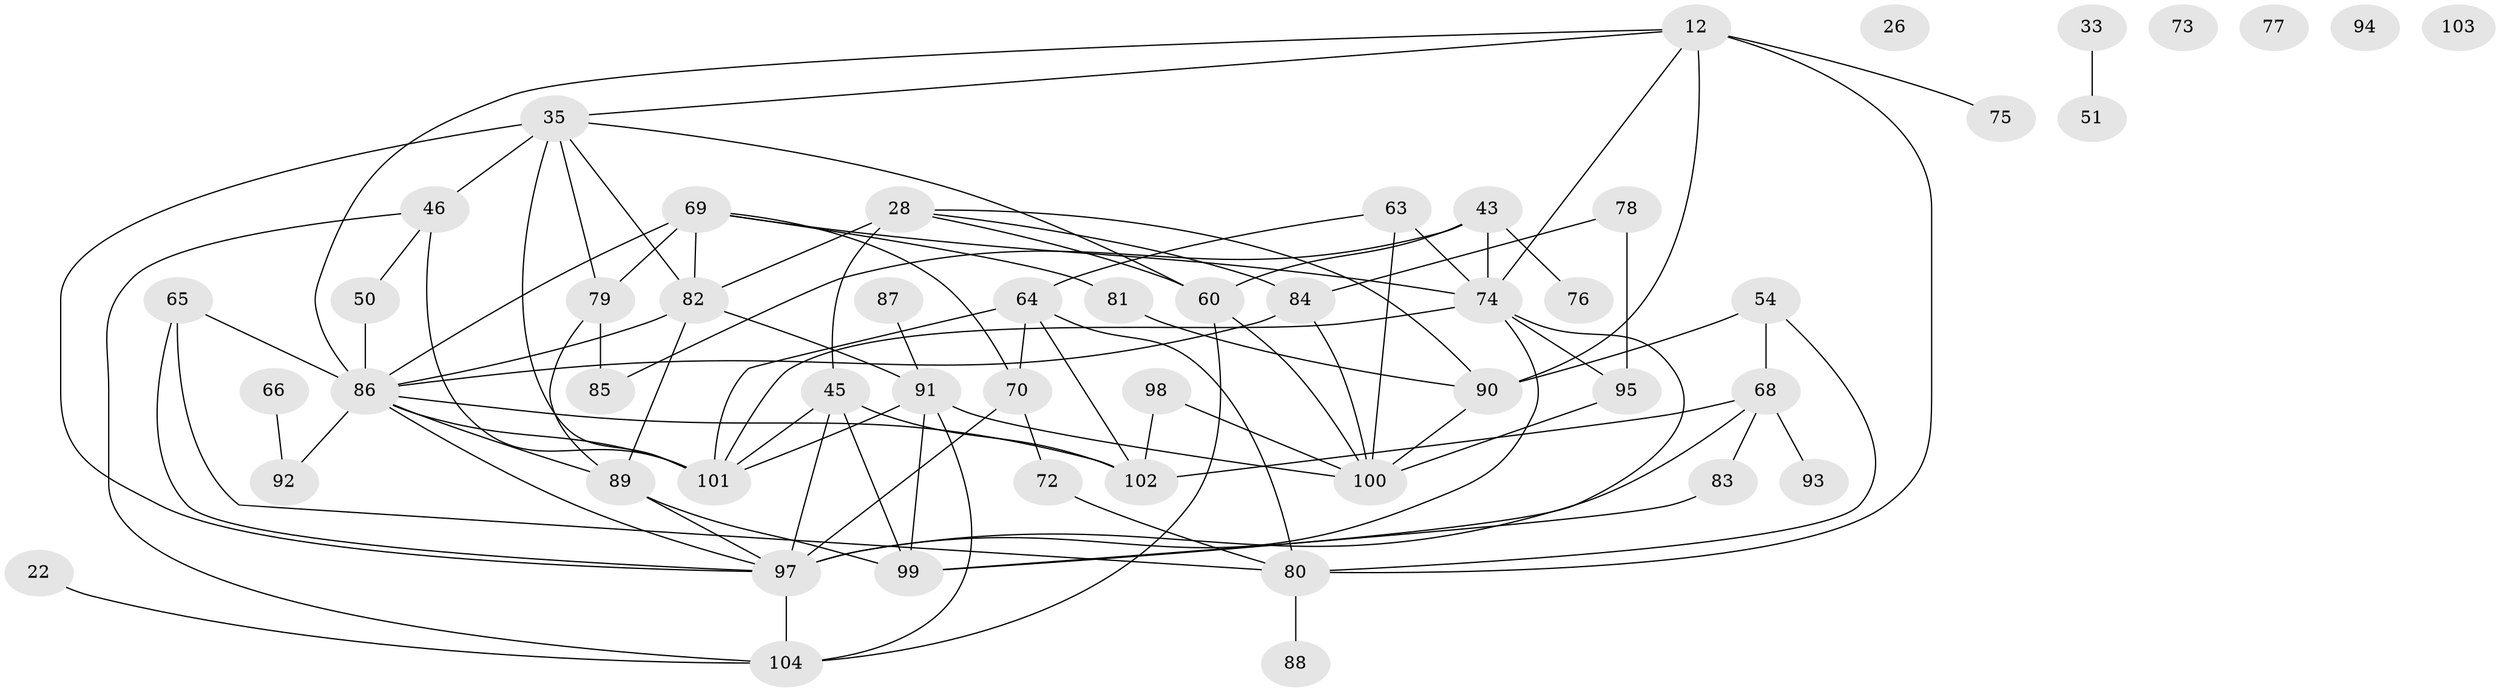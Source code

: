 // original degree distribution, {3: 0.2692307692307692, 7: 0.038461538461538464, 4: 0.1346153846153846, 6: 0.038461538461538464, 2: 0.19230769230769232, 1: 0.14423076923076922, 5: 0.125, 0: 0.04807692307692308, 8: 0.009615384615384616}
// Generated by graph-tools (version 1.1) at 2025/39/03/09/25 04:39:39]
// undirected, 52 vertices, 93 edges
graph export_dot {
graph [start="1"]
  node [color=gray90,style=filled];
  12 [super="+2"];
  22;
  26;
  28 [super="+5"];
  33 [super="+18"];
  35 [super="+4+24"];
  43 [super="+39"];
  45;
  46;
  50 [super="+21"];
  51;
  54;
  60 [super="+31"];
  63;
  64 [super="+25+44"];
  65;
  66;
  68 [super="+6+52"];
  69 [super="+47"];
  70 [super="+38"];
  72;
  73;
  74 [super="+53+36+59"];
  75;
  76;
  77;
  78;
  79 [super="+1"];
  80 [super="+32"];
  81;
  82 [super="+3+56"];
  83;
  84 [super="+9"];
  85;
  86 [super="+61+55"];
  87;
  88;
  89 [super="+48"];
  90 [super="+58"];
  91 [super="+62+67"];
  92;
  93;
  94;
  95;
  97 [super="+20+34+96"];
  98 [super="+37"];
  99;
  100 [super="+27+57"];
  101 [super="+42+71"];
  102;
  103;
  104 [super="+7"];
  12 -- 90 [weight=2];
  12 -- 75;
  12 -- 35;
  12 -- 74;
  12 -- 80;
  12 -- 86;
  22 -- 104;
  28 -- 45 [weight=2];
  28 -- 84;
  28 -- 90;
  28 -- 82;
  28 -- 60;
  33 -- 51;
  35 -- 101;
  35 -- 60;
  35 -- 46 [weight=2];
  35 -- 79 [weight=2];
  35 -- 82;
  35 -- 97 [weight=2];
  43 -- 74 [weight=2];
  43 -- 85;
  43 -- 76;
  43 -- 60;
  45 -- 99;
  45 -- 101;
  45 -- 102;
  45 -- 97 [weight=2];
  46 -- 104;
  46 -- 50;
  46 -- 101;
  50 -- 86;
  54 -- 80;
  54 -- 90;
  54 -- 68;
  60 -- 104;
  60 -- 100;
  63 -- 74;
  63 -- 100;
  63 -- 64;
  64 -- 101 [weight=2];
  64 -- 102;
  64 -- 70 [weight=2];
  64 -- 80;
  65 -- 80;
  65 -- 97;
  65 -- 86;
  66 -- 92;
  68 -- 83;
  68 -- 93;
  68 -- 102;
  68 -- 97;
  69 -- 82 [weight=2];
  69 -- 81;
  69 -- 70;
  69 -- 79;
  69 -- 74;
  69 -- 86;
  70 -- 97 [weight=2];
  70 -- 72;
  72 -- 80;
  74 -- 95;
  74 -- 99;
  74 -- 97 [weight=2];
  74 -- 101;
  78 -- 84;
  78 -- 95;
  79 -- 85;
  79 -- 89;
  80 -- 88;
  81 -- 90;
  82 -- 89;
  82 -- 91;
  82 -- 86 [weight=2];
  83 -- 99;
  84 -- 86;
  84 -- 100 [weight=2];
  86 -- 89;
  86 -- 101 [weight=2];
  86 -- 97;
  86 -- 102;
  86 -- 92;
  87 -- 91;
  89 -- 97;
  89 -- 99;
  90 -- 100;
  91 -- 99;
  91 -- 104;
  91 -- 100;
  91 -- 101;
  95 -- 100;
  97 -- 104;
  98 -- 100;
  98 -- 102;
}
